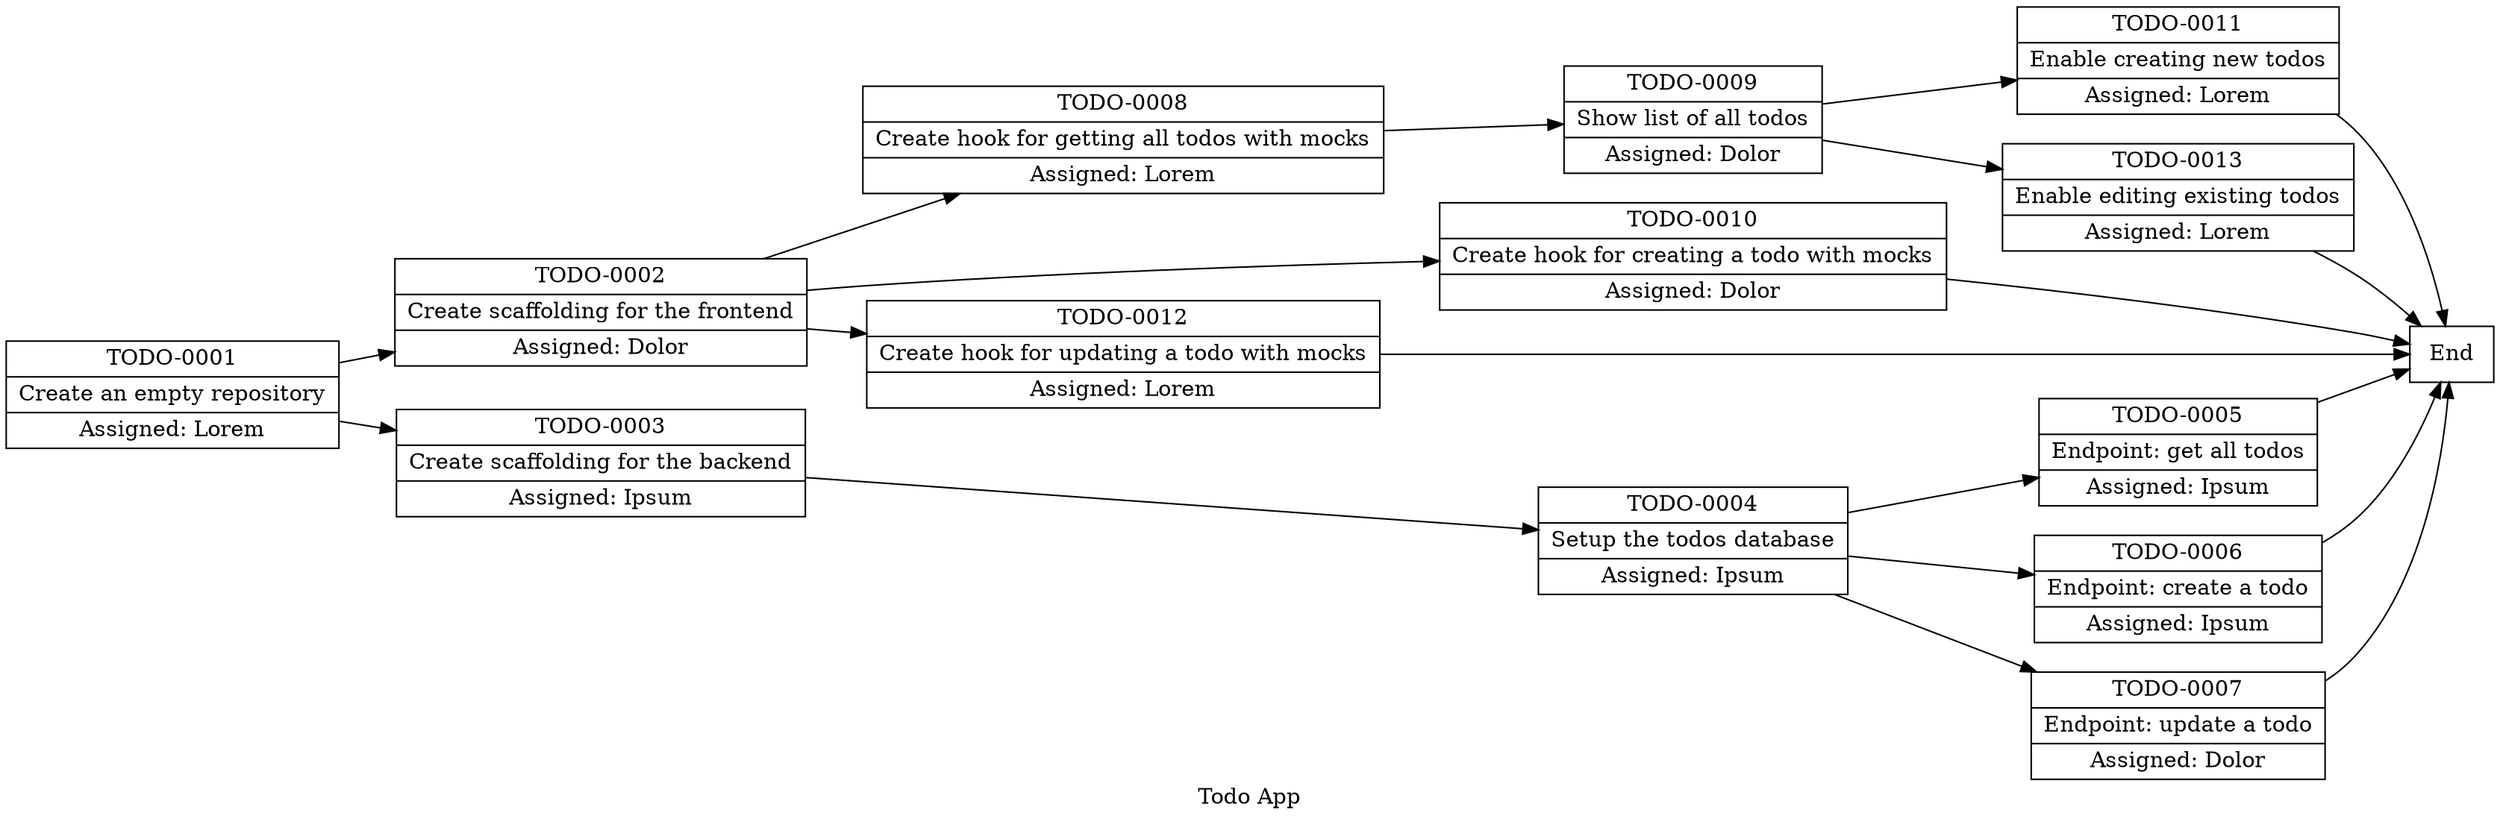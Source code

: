 digraph G {
  rankdir="LR"
  label="Todo App"

  "___END" [label="End", shape="record"]
  "TODO-0001" [label="TODO-0001|Create an empty repository|Assigned: Lorem", shape="record"]
  "TODO-0002" [label="TODO-0002|Create scaffolding for the frontend|Assigned: Dolor", shape="record"]
  "TODO-0008" [label="TODO-0008|Create hook for getting all todos with mocks|Assigned: Lorem", shape="record"]
  "TODO-0009" [label="TODO-0009|Show list of all todos|Assigned: Dolor", shape="record"]
  "TODO-0010" [label="TODO-0010|Create hook for creating a todo with mocks|Assigned: Dolor", shape="record"]
  "TODO-0011" [label="TODO-0011|Enable creating new todos|Assigned: Lorem", shape="record"]
  "TODO-0012" [label="TODO-0012|Create hook for updating a todo with mocks|Assigned: Lorem", shape="record"]
  "TODO-0013" [label="TODO-0013|Enable editing existing todos|Assigned: Lorem", shape="record"]
  "TODO-0003" [label="TODO-0003|Create scaffolding for the backend|Assigned: Ipsum", shape="record"]
  "TODO-0004" [label="TODO-0004|Setup the todos database|Assigned: Ipsum", shape="record"]
  "TODO-0005" [label="TODO-0005|Endpoint: get all todos|Assigned: Ipsum", shape="record"]
  "TODO-0006" [label="TODO-0006|Endpoint: create a todo|Assigned: Ipsum", shape="record"]
  "TODO-0007" [label="TODO-0007|Endpoint: update a todo|Assigned: Dolor", shape="record"]

  "TODO-0001" -> "TODO-0002"
  "TODO-0001" -> "TODO-0003"
  "TODO-0002" -> "TODO-0008"
  "TODO-0002" -> "TODO-0010"
  "TODO-0002" -> "TODO-0012"
  "TODO-0008" -> "TODO-0009"
  "TODO-0009" -> "TODO-0011"
  "TODO-0009" -> "TODO-0013"
  "TODO-0010" -> "___END"
  "TODO-0011" -> "___END"
  "TODO-0012" -> "___END"
  "TODO-0013" -> "___END"
  "TODO-0003" -> "TODO-0004"
  "TODO-0004" -> "TODO-0005"
  "TODO-0004" -> "TODO-0006"
  "TODO-0004" -> "TODO-0007"
  "TODO-0005" -> "___END"
  "TODO-0006" -> "___END"
  "TODO-0007" -> "___END"
}